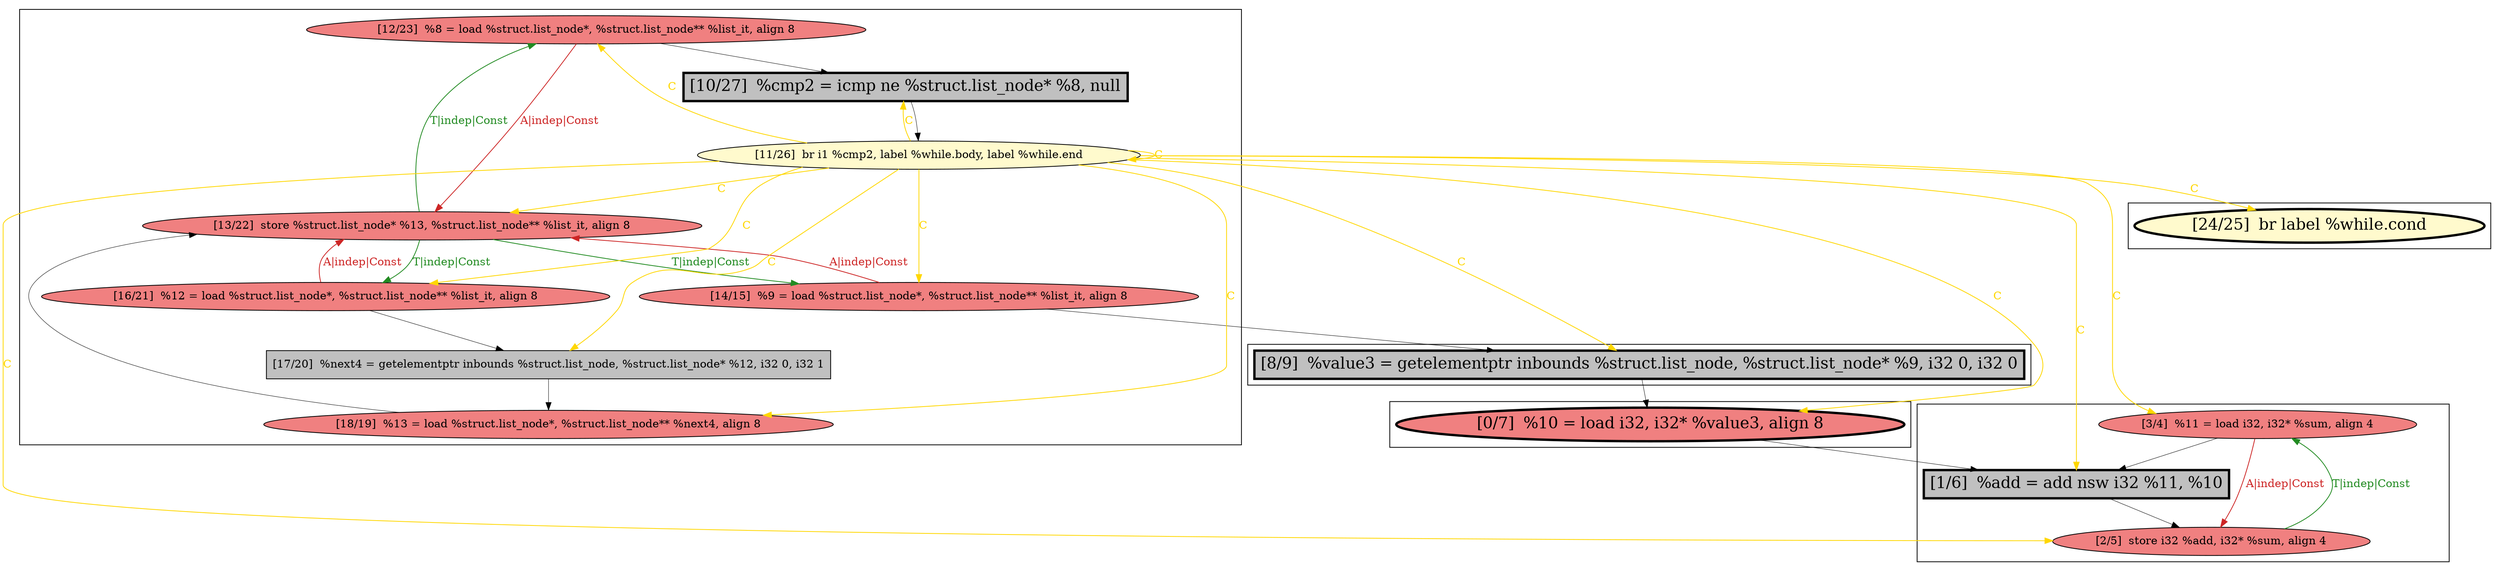 
digraph G {



node1217->node1214 [style=solid,color=firebrick3,label="A|indep|Const",penwidth=1.0,fontcolor=firebrick3 ]
node1214->node1217 [style=solid,color=forestgreen,label="T|indep|Const",penwidth=1.0,fontcolor=forestgreen ]
node1215->node1210 [style=solid,color=black,label="",penwidth=0.5,fontcolor=black ]
node1208->node1207 [style=solid,color=firebrick3,label="A|indep|Const",penwidth=1.0,fontcolor=firebrick3 ]
node1208->node1206 [style=solid,color=black,label="",penwidth=0.5,fontcolor=black ]
node1210->node1209 [style=solid,color=black,label="",penwidth=0.5,fontcolor=black ]
node1216->node1212 [style=solid,color=black,label="",penwidth=0.5,fontcolor=black ]
node1218->node1215 [style=solid,color=gold,label="C",penwidth=1.0,fontcolor=gold ]
node1215->node1214 [style=solid,color=firebrick3,label="A|indep|Const",penwidth=1.0,fontcolor=firebrick3 ]
node1214->node1211 [style=solid,color=forestgreen,label="T|indep|Const",penwidth=1.0,fontcolor=forestgreen ]
node1218->node1209 [style=solid,color=gold,label="C",penwidth=1.0,fontcolor=gold ]
node1218->node1211 [style=solid,color=gold,label="C",penwidth=1.0,fontcolor=gold ]
node1207->node1208 [style=solid,color=forestgreen,label="T|indep|Const",penwidth=1.0,fontcolor=forestgreen ]
node1218->node1208 [style=solid,color=gold,label="C",penwidth=1.0,fontcolor=gold ]
node1218->node1216 [style=solid,color=gold,label="C",penwidth=1.0,fontcolor=gold ]
node1211->node1214 [style=solid,color=firebrick3,label="A|indep|Const",penwidth=1.0,fontcolor=firebrick3 ]
node1218->node1214 [style=solid,color=gold,label="C",penwidth=1.0,fontcolor=gold ]
node1218->node1217 [style=solid,color=gold,label="C",penwidth=1.0,fontcolor=gold ]
node1218->node1210 [style=solid,color=gold,label="C",penwidth=1.0,fontcolor=gold ]
node1218->node1207 [style=solid,color=gold,label="C",penwidth=1.0,fontcolor=gold ]
node1218->node1212 [style=solid,color=gold,label="C",penwidth=1.0,fontcolor=gold ]
node1217->node1213 [style=solid,color=black,label="",penwidth=0.5,fontcolor=black ]
node1218->node1218 [style=solid,color=gold,label="C",penwidth=1.0,fontcolor=gold ]
node1218->node1206 [style=solid,color=gold,label="C",penwidth=1.0,fontcolor=gold ]
node1212->node1214 [style=solid,color=black,label="",penwidth=0.5,fontcolor=black ]
node1211->node1216 [style=solid,color=black,label="",penwidth=0.5,fontcolor=black ]
node1213->node1218 [style=solid,color=black,label="",penwidth=0.5,fontcolor=black ]
node1218->node1219 [style=solid,color=gold,label="C",penwidth=1.0,fontcolor=gold ]
node1214->node1215 [style=solid,color=forestgreen,label="T|indep|Const",penwidth=1.0,fontcolor=forestgreen ]
node1218->node1213 [style=solid,color=gold,label="C",penwidth=1.0,fontcolor=gold ]
node1209->node1206 [style=solid,color=black,label="",penwidth=0.5,fontcolor=black ]
node1206->node1207 [style=solid,color=black,label="",penwidth=0.5,fontcolor=black ]


subgraph cluster4 {


node1219 [penwidth=3.0,fontsize=20,fillcolor=lemonchiffon,label="[24/25]  br label %while.cond",shape=ellipse,style=filled ]



}

subgraph cluster3 {


node1218 [fillcolor=lemonchiffon,label="[11/26]  br i1 %cmp2, label %while.body, label %while.end",shape=ellipse,style=filled ]
node1212 [fillcolor=lightcoral,label="[18/19]  %13 = load %struct.list_node*, %struct.list_node** %next4, align 8",shape=ellipse,style=filled ]
node1217 [fillcolor=lightcoral,label="[12/23]  %8 = load %struct.list_node*, %struct.list_node** %list_it, align 8",shape=ellipse,style=filled ]
node1213 [penwidth=3.0,fontsize=20,fillcolor=grey,label="[10/27]  %cmp2 = icmp ne %struct.list_node* %8, null",shape=rectangle,style=filled ]
node1211 [fillcolor=lightcoral,label="[16/21]  %12 = load %struct.list_node*, %struct.list_node** %list_it, align 8",shape=ellipse,style=filled ]
node1214 [fillcolor=lightcoral,label="[13/22]  store %struct.list_node* %13, %struct.list_node** %list_it, align 8",shape=ellipse,style=filled ]
node1215 [fillcolor=lightcoral,label="[14/15]  %9 = load %struct.list_node*, %struct.list_node** %list_it, align 8",shape=ellipse,style=filled ]
node1216 [fillcolor=grey,label="[17/20]  %next4 = getelementptr inbounds %struct.list_node, %struct.list_node* %12, i32 0, i32 1",shape=rectangle,style=filled ]



}

subgraph cluster2 {


node1210 [penwidth=3.0,fontsize=20,fillcolor=grey,label="[8/9]  %value3 = getelementptr inbounds %struct.list_node, %struct.list_node* %9, i32 0, i32 0",shape=rectangle,style=filled ]



}

subgraph cluster0 {


node1208 [fillcolor=lightcoral,label="[3/4]  %11 = load i32, i32* %sum, align 4",shape=ellipse,style=filled ]
node1206 [penwidth=3.0,fontsize=20,fillcolor=grey,label="[1/6]  %add = add nsw i32 %11, %10",shape=rectangle,style=filled ]
node1207 [fillcolor=lightcoral,label="[2/5]  store i32 %add, i32* %sum, align 4",shape=ellipse,style=filled ]



}

subgraph cluster1 {


node1209 [penwidth=3.0,fontsize=20,fillcolor=lightcoral,label="[0/7]  %10 = load i32, i32* %value3, align 8",shape=ellipse,style=filled ]



}

}
